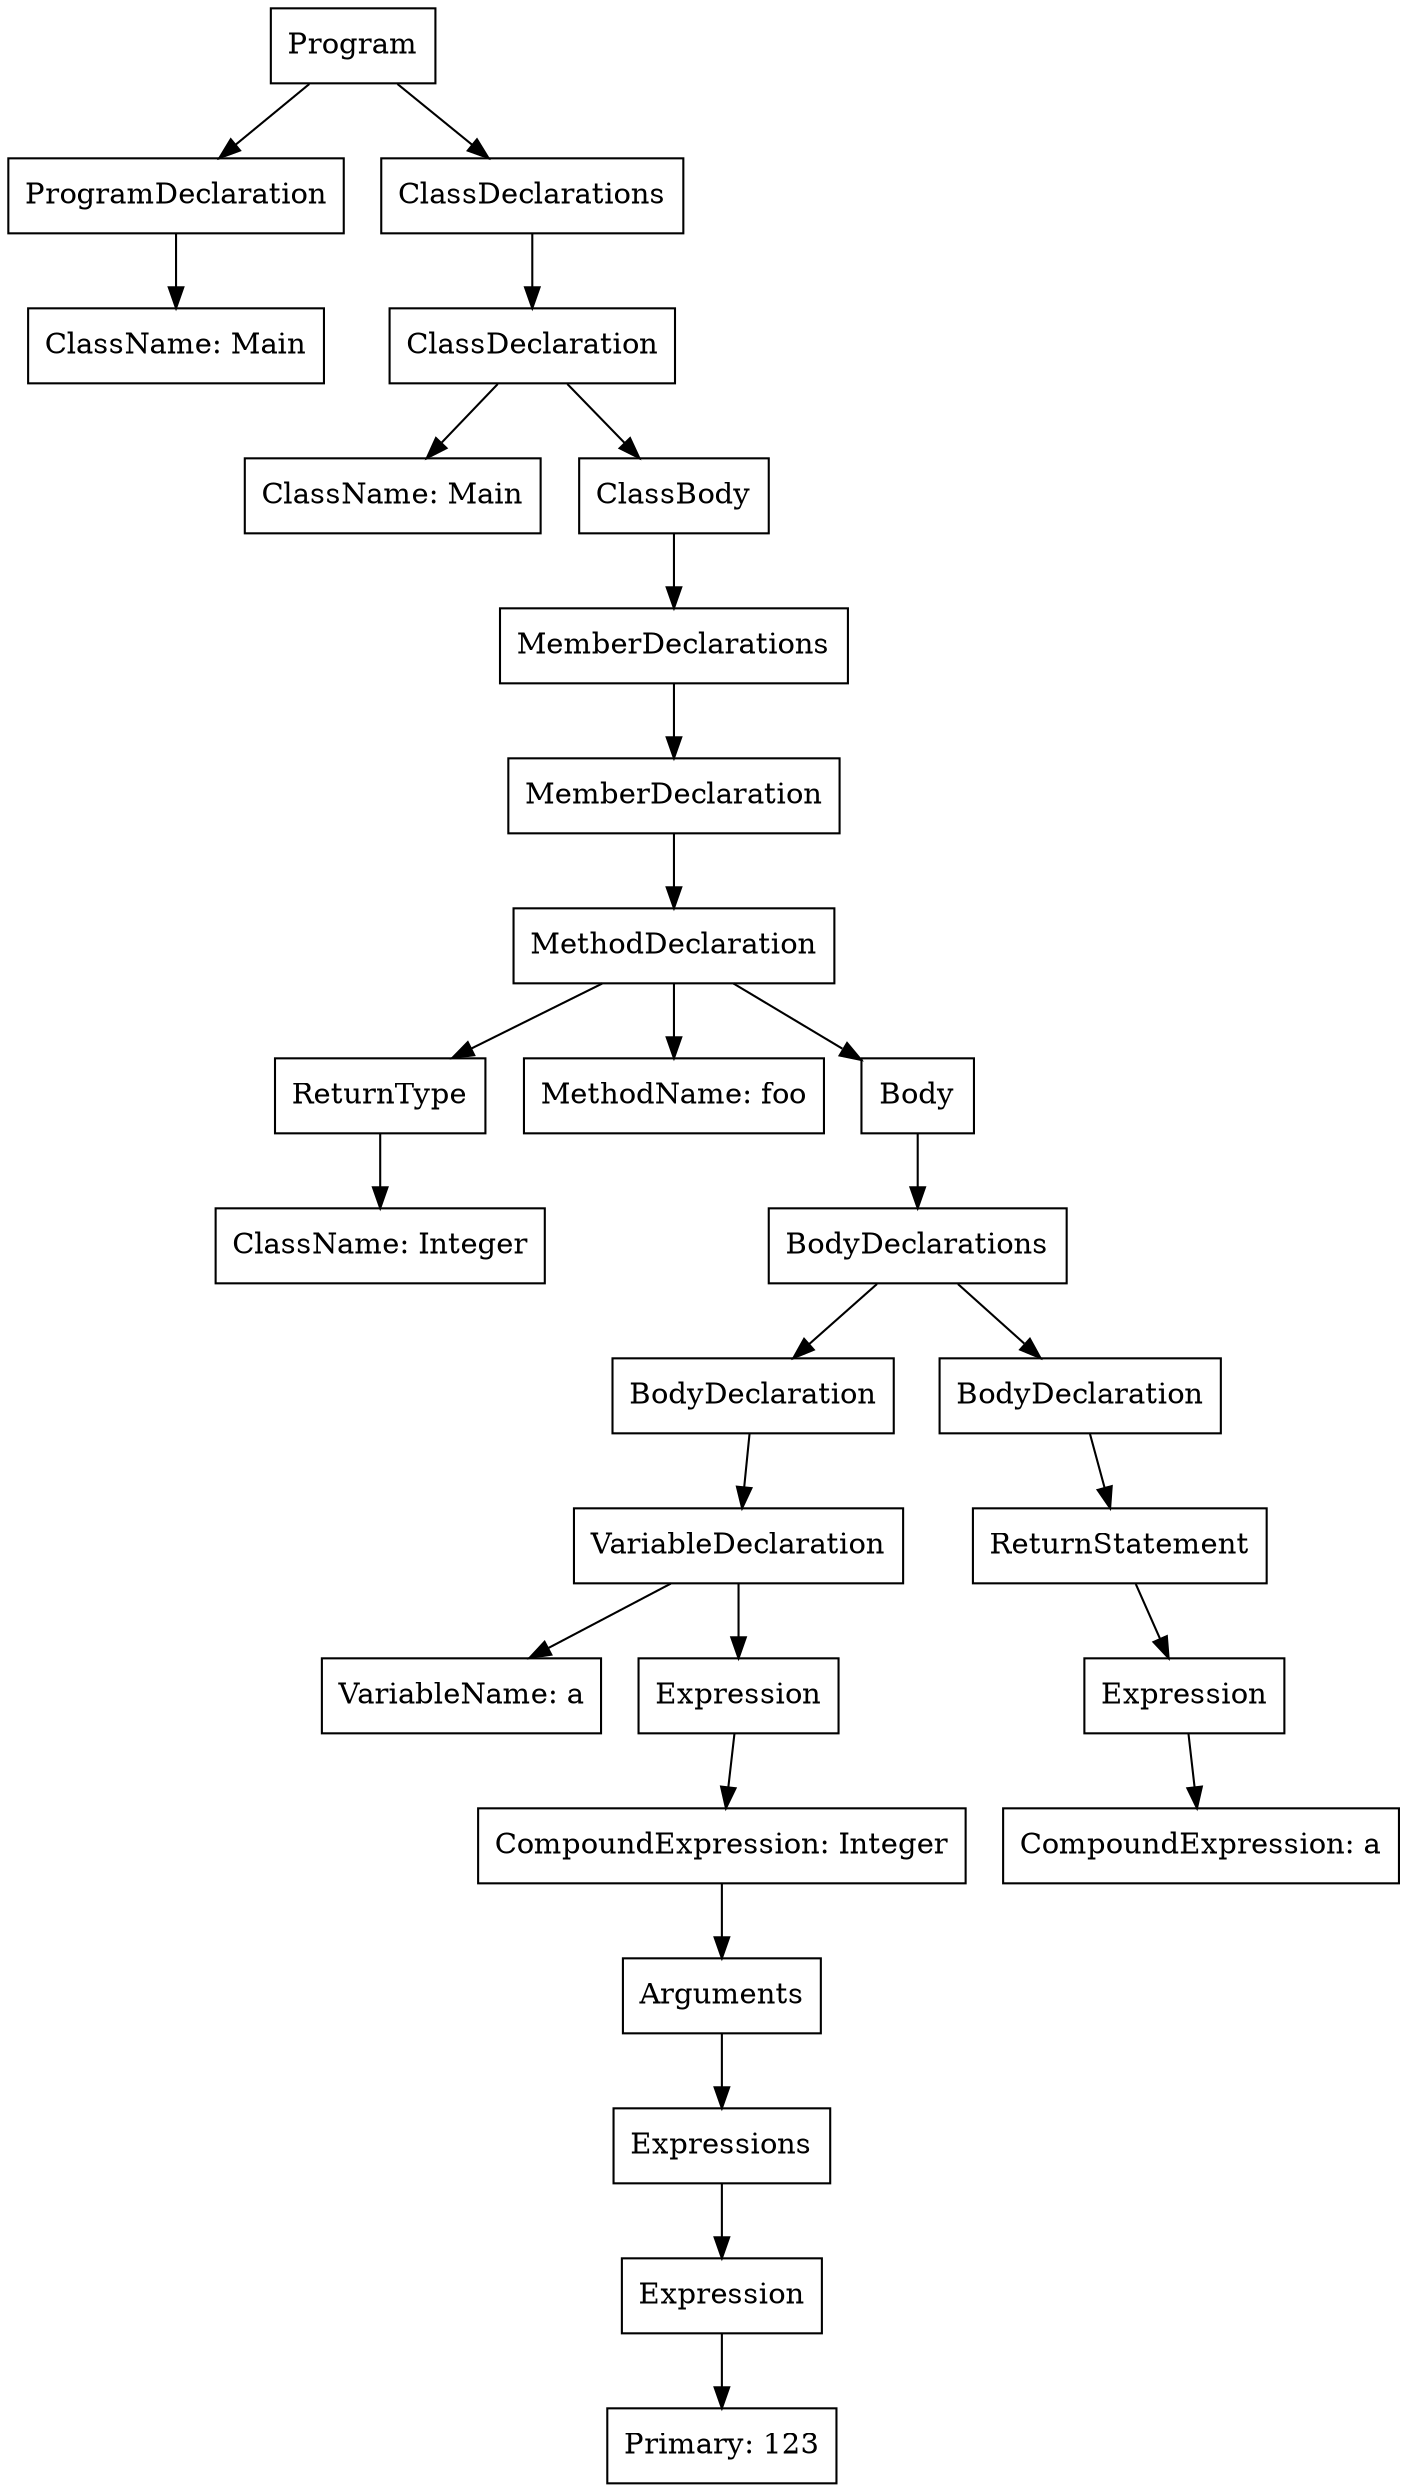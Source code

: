 digraph tree {
	"0" [label="Program", shape=box]
	"1" [label="ProgramDeclaration", shape=box]
	"3" [label="ClassDeclarations", shape=box]
	"2" [label="ClassName: Main", shape=box]
	"4" [label="ClassDeclaration", shape=box]
	"5" [label="ClassName: Main", shape=box]
	"6" [label="ClassBody", shape=box]
	"7" [label="MemberDeclarations", shape=box]
	"8" [label="MemberDeclaration", shape=box]
	"9" [label="MethodDeclaration", shape=box]
	"25" [label="ReturnType", shape=box]
	"27" [label="MethodName: foo", shape=box]
	"10" [label="Body", shape=box]
	"26" [label="ClassName: Integer", shape=box]
	"11" [label="BodyDeclarations", shape=box]
	"12" [label="BodyDeclaration", shape=box]
	"21" [label="BodyDeclaration", shape=box]
	"13" [label="VariableDeclaration", shape=box]
	"22" [label="ReturnStatement", shape=box]
	"20" [label="VariableName: a", shape=box]
	"14" [label="Expression", shape=box]
	"23" [label="Expression", shape=box]
	"15" [label="CompoundExpression: Integer", shape=box]
	"24" [label="CompoundExpression: a", shape=box]
	"16" [label="Arguments", shape=box]
	"17" [label="Expressions", shape=box]
	"18" [label="Expression", shape=box]
	"19" [label="Primary: 123", shape=box]

	"0" -> "1"
	"0" -> "3"
	"1" -> "2"
	"3" -> "4"
	"4" -> "5"
	"4" -> "6"
	"6" -> "7"
	"7" -> "8"
	"8" -> "9"
	"9" -> "10"
	"9" -> "25"
	"9" -> "27"
	"25" -> "26"
	"10" -> "11"
	"11" -> "12"
	"11" -> "21"
	"12" -> "13"
	"21" -> "22"
	"13" -> "14"
	"13" -> "20"
	"22" -> "23"
	"14" -> "15"
	"23" -> "24"
	"15" -> "16"
	"16" -> "17"
	"17" -> "18"
	"18" -> "19"
}